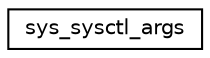 digraph "Graphical Class Hierarchy"
{
 // LATEX_PDF_SIZE
  edge [fontname="Helvetica",fontsize="10",labelfontname="Helvetica",labelfontsize="10"];
  node [fontname="Helvetica",fontsize="10",shape=record];
  rankdir="LR";
  Node0 [label="sys_sysctl_args",height=0.2,width=0.4,color="black", fillcolor="white", style="filled",URL="$structsys__sysctl__args.html",tooltip=" "];
}
